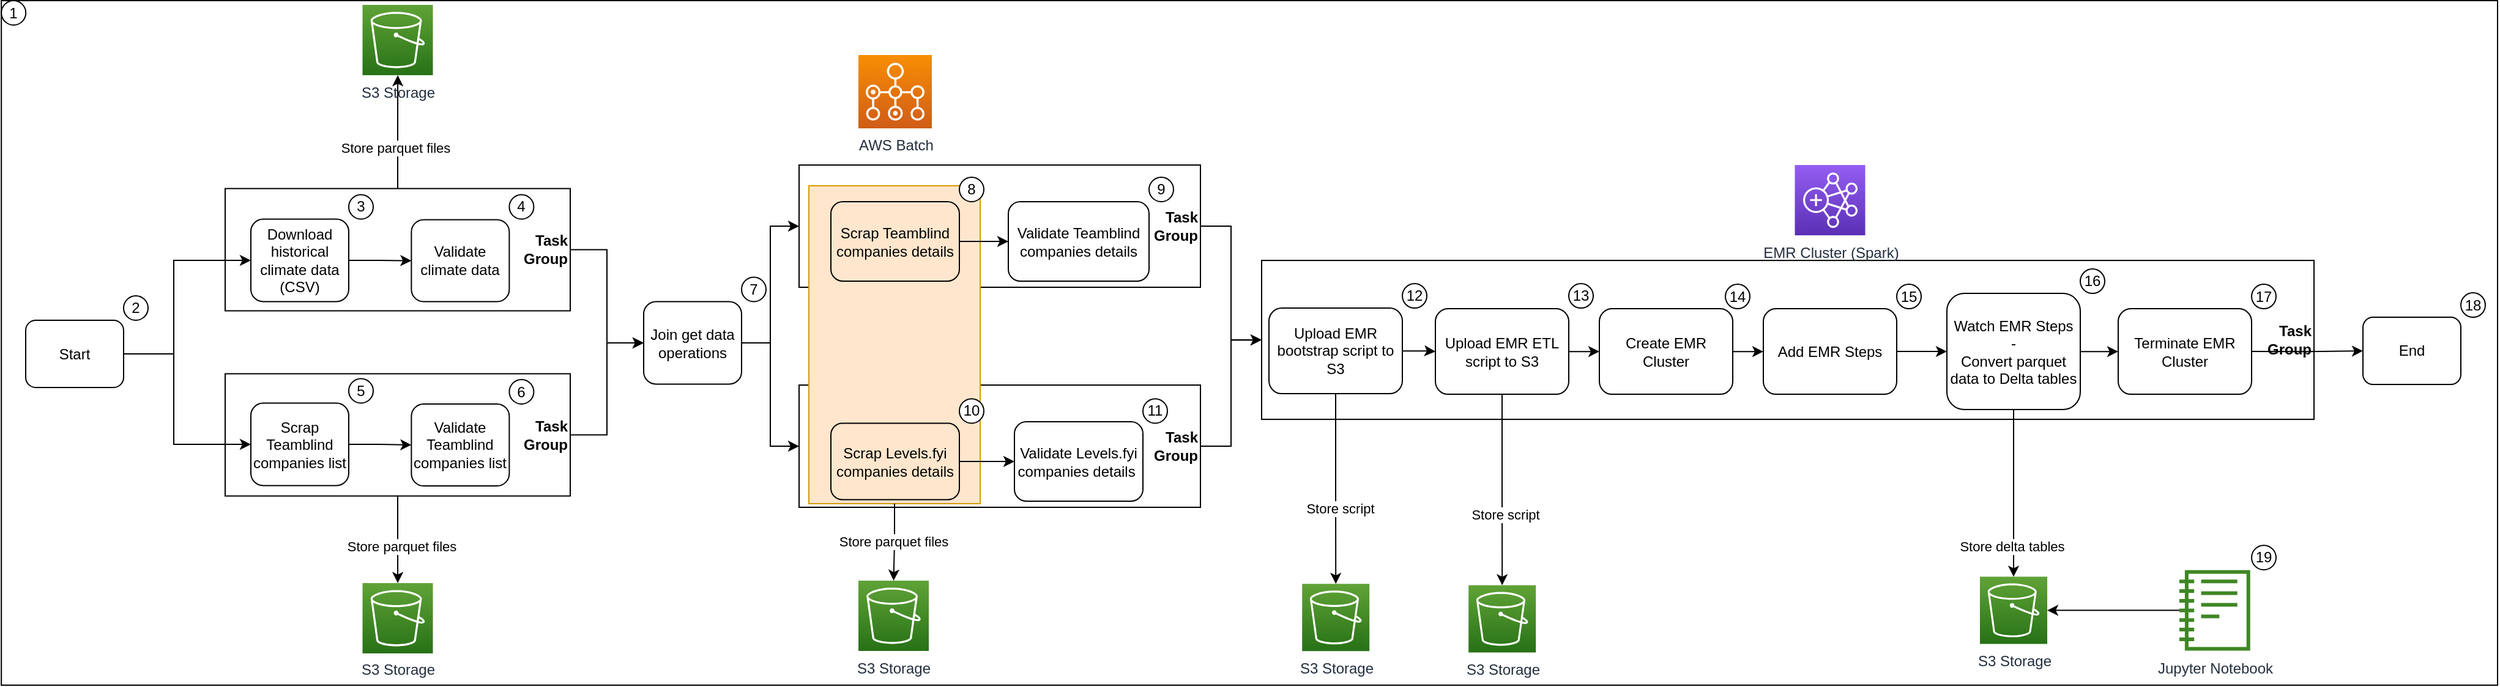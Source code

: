 <mxfile version="20.0.4" type="google"><diagram id="6r-eKo-qGNQdSEnuUtyJ" name="Page-1"><mxGraphModel grid="1" page="1" gridSize="10" guides="1" tooltips="1" connect="1" arrows="1" fold="1" pageScale="1" pageWidth="850" pageHeight="1100" math="0" shadow="0"><root><mxCell id="0"/><mxCell id="1" parent="0"/><UserObject label="" link="https://www.startdataengineering.com/post/how-to-submit-spark-jobs-to-emr-cluster-from-airflow/" id="pbfL8fJwfQkBGK8nizVH-3"><mxCell style="rounded=0;whiteSpace=wrap;html=1;fillColor=none;" vertex="1" parent="1"><mxGeometry x="-179.9" y="155.5" width="2039.9" height="560" as="geometry"/></mxCell></UserObject><mxCell id="BJCAqKQr4JRgf9b6NJqZ-26" value="&lt;b&gt;Task&lt;br&gt;Group&lt;br&gt;&lt;/b&gt;" style="rounded=0;whiteSpace=wrap;html=1;align=right;" vertex="1" parent="1"><mxGeometry x="3" y="309.25" width="282" height="100" as="geometry"/></mxCell><mxCell id="BJCAqKQr4JRgf9b6NJqZ-34" style="edgeStyle=orthogonalEdgeStyle;rounded=0;orthogonalLoop=1;jettySize=auto;html=1;entryX=0;entryY=0.5;entryDx=0;entryDy=0;" edge="1" parent="1" source="BJCAqKQr4JRgf9b6NJqZ-27" target="BJCAqKQr4JRgf9b6NJqZ-32"><mxGeometry relative="1" as="geometry"/></mxCell><mxCell id="BJCAqKQr4JRgf9b6NJqZ-38" style="edgeStyle=orthogonalEdgeStyle;rounded=0;orthogonalLoop=1;jettySize=auto;html=1;labelBackgroundColor=#FFFFFF;" edge="1" parent="1" source="BJCAqKQr4JRgf9b6NJqZ-27" target="pbfL8fJwfQkBGK8nizVH-64"><mxGeometry relative="1" as="geometry"/></mxCell><mxCell id="BJCAqKQr4JRgf9b6NJqZ-39" value="Store parquet files" style="edgeLabel;html=1;align=center;verticalAlign=middle;resizable=0;points=[];" connectable="0" vertex="1" parent="BJCAqKQr4JRgf9b6NJqZ-38"><mxGeometry x="0.154" y="3" relative="1" as="geometry"><mxPoint as="offset"/></mxGeometry></mxCell><mxCell id="BJCAqKQr4JRgf9b6NJqZ-65" style="edgeStyle=orthogonalEdgeStyle;rounded=0;orthogonalLoop=1;jettySize=auto;html=1;entryX=0;entryY=0.5;entryDx=0;entryDy=0;labelBackgroundColor=#FFFFFF;" edge="1" parent="1" source="pbfL8fJwfQkBGK8nizVH-63" target="pbfL8fJwfQkBGK8nizVH-51"><mxGeometry relative="1" as="geometry"/></mxCell><mxCell id="pbfL8fJwfQkBGK8nizVH-63" value="&lt;b&gt;Task&lt;br&gt;Group&lt;br&gt;&lt;/b&gt;" style="rounded=0;whiteSpace=wrap;html=1;align=right;" vertex="1" parent="1"><mxGeometry x="472" y="470" width="328" height="100" as="geometry"/></mxCell><mxCell id="BJCAqKQr4JRgf9b6NJqZ-66" style="edgeStyle=orthogonalEdgeStyle;rounded=0;orthogonalLoop=1;jettySize=auto;html=1;entryX=0;entryY=0.5;entryDx=0;entryDy=0;labelBackgroundColor=#FFFFFF;" edge="1" parent="1" source="pbfL8fJwfQkBGK8nizVH-62" target="pbfL8fJwfQkBGK8nizVH-51"><mxGeometry relative="1" as="geometry"/></mxCell><mxCell id="pbfL8fJwfQkBGK8nizVH-62" value="&lt;b&gt;Task&lt;br&gt;Group&lt;br&gt;&lt;/b&gt;" style="rounded=0;whiteSpace=wrap;html=1;align=right;" vertex="1" parent="1"><mxGeometry x="472" y="290" width="328" height="100" as="geometry"/></mxCell><mxCell id="pbfL8fJwfQkBGK8nizVH-51" value="&lt;blockquote style=&quot;margin: 0 0 0 40px; border: none; padding: 0px;&quot;&gt;&lt;b&gt;Task&lt;br&gt;Group&lt;/b&gt;&lt;/blockquote&gt;" style="rounded=0;whiteSpace=wrap;html=1;align=right;" vertex="1" parent="1"><mxGeometry x="850" y="368.06" width="860" height="130" as="geometry"/></mxCell><mxCell id="BJCAqKQr4JRgf9b6NJqZ-27" value="&lt;b&gt;Task&lt;br&gt;Group&lt;br&gt;&lt;/b&gt;" style="rounded=0;whiteSpace=wrap;html=1;align=right;" vertex="1" parent="1"><mxGeometry x="3" y="460.75" width="282" height="100" as="geometry"/></mxCell><mxCell id="pbfL8fJwfQkBGK8nizVH-38" value="" style="rounded=0;whiteSpace=wrap;html=1;fillColor=#ffe6cc;strokeColor=#d79b00;" vertex="1" parent="1"><mxGeometry x="480" y="307" width="140" height="260" as="geometry"/></mxCell><mxCell id="BJCAqKQr4JRgf9b6NJqZ-44" style="edgeStyle=orthogonalEdgeStyle;rounded=0;orthogonalLoop=1;jettySize=auto;html=1;entryX=0;entryY=0.5;entryDx=0;entryDy=0;labelBackgroundColor=#FFFFFF;exitX=1;exitY=0.5;exitDx=0;exitDy=0;" edge="1" parent="1" source="pbfL8fJwfQkBGK8nizVH-4" target="pbfL8fJwfQkBGK8nizVH-5"><mxGeometry relative="1" as="geometry"><mxPoint x="-77" y="457.3" as="sourcePoint"/><mxPoint x="27" y="518.5" as="targetPoint"/><Array as="points"><mxPoint x="-39" y="445"/><mxPoint x="-39" y="519"/></Array></mxGeometry></mxCell><mxCell id="BJCAqKQr4JRgf9b6NJqZ-46" style="edgeStyle=orthogonalEdgeStyle;rounded=0;orthogonalLoop=1;jettySize=auto;html=1;entryX=0;entryY=0.5;entryDx=0;entryDy=0;labelBackgroundColor=#FFFFFF;" edge="1" parent="1" target="BJCAqKQr4JRgf9b6NJqZ-20"><mxGeometry relative="1" as="geometry"><mxPoint x="-79" y="444.5" as="sourcePoint"/><mxPoint x="25" y="368" as="targetPoint"/><Array as="points"><mxPoint x="-39" y="445"/><mxPoint x="-39" y="368"/></Array></mxGeometry></mxCell><mxCell id="pbfL8fJwfQkBGK8nizVH-4" value="Start" style="rounded=1;whiteSpace=wrap;html=1;fillColor=none;" vertex="1" parent="1"><mxGeometry x="-160" y="417" width="80" height="55" as="geometry"/></mxCell><mxCell id="pbfL8fJwfQkBGK8nizVH-22" style="edgeStyle=orthogonalEdgeStyle;rounded=0;orthogonalLoop=1;jettySize=auto;html=1;entryX=0;entryY=0.5;entryDx=0;entryDy=0;" edge="1" parent="1" source="pbfL8fJwfQkBGK8nizVH-5" target="pbfL8fJwfQkBGK8nizVH-21"><mxGeometry relative="1" as="geometry"/></mxCell><mxCell id="pbfL8fJwfQkBGK8nizVH-19" style="edgeStyle=orthogonalEdgeStyle;rounded=0;orthogonalLoop=1;jettySize=auto;html=1;" edge="1" parent="1" source="pbfL8fJwfQkBGK8nizVH-6" target="pbfL8fJwfQkBGK8nizVH-17"><mxGeometry relative="1" as="geometry"/></mxCell><mxCell id="pbfL8fJwfQkBGK8nizVH-6" value="Scrap Teamblind companies details" style="rounded=1;whiteSpace=wrap;html=1;fillColor=none;" vertex="1" parent="1"><mxGeometry x="498" y="320" width="105" height="65" as="geometry"/></mxCell><mxCell id="pbfL8fJwfQkBGK8nizVH-20" style="edgeStyle=orthogonalEdgeStyle;rounded=0;orthogonalLoop=1;jettySize=auto;html=1;" edge="1" parent="1" source="pbfL8fJwfQkBGK8nizVH-7" target="pbfL8fJwfQkBGK8nizVH-18"><mxGeometry relative="1" as="geometry"/></mxCell><mxCell id="pbfL8fJwfQkBGK8nizVH-7" value="Scrap Levels.fyi companies&amp;nbsp;details" style="rounded=1;whiteSpace=wrap;html=1;fillColor=none;" vertex="1" parent="1"><mxGeometry x="498" y="501.25" width="105" height="62.5" as="geometry"/></mxCell><mxCell id="pbfL8fJwfQkBGK8nizVH-17" value="Validate Teamblind companies&amp;nbsp;details" style="rounded=1;whiteSpace=wrap;html=1;fillColor=none;" vertex="1" parent="1"><mxGeometry x="643" y="320" width="115" height="65" as="geometry"/></mxCell><mxCell id="pbfL8fJwfQkBGK8nizVH-18" value="Validate Levels.fyi&lt;br&gt;companies&amp;nbsp;details&amp;nbsp;" style="rounded=1;whiteSpace=wrap;html=1;fillColor=none;" vertex="1" parent="1"><mxGeometry x="648" y="500" width="105" height="65" as="geometry"/></mxCell><mxCell id="pbfL8fJwfQkBGK8nizVH-21" value="Validate Teamblind companies list" style="rounded=1;whiteSpace=wrap;html=1;fillColor=none;" vertex="1" parent="1"><mxGeometry x="155.19" y="485.5" width="80" height="67" as="geometry"/></mxCell><mxCell id="pbfL8fJwfQkBGK8nizVH-31" style="edgeStyle=orthogonalEdgeStyle;rounded=0;orthogonalLoop=1;jettySize=auto;html=1;exitX=1;exitY=0.5;exitDx=0;exitDy=0;" edge="1" parent="1" source="pbfL8fJwfQkBGK8nizVH-47" target="pbfL8fJwfQkBGK8nizVH-30"><mxGeometry relative="1" as="geometry"><mxPoint x="1575" y="444.5" as="sourcePoint"/></mxGeometry></mxCell><mxCell id="pbfL8fJwfQkBGK8nizVH-30" value="End" style="rounded=1;whiteSpace=wrap;html=1;fillColor=none;" vertex="1" parent="1"><mxGeometry x="1750" y="414.56" width="80" height="55" as="geometry"/></mxCell><mxCell id="pbfL8fJwfQkBGK8nizVH-32" value="AWS Batch" style="sketch=0;points=[[0,0,0],[0.25,0,0],[0.5,0,0],[0.75,0,0],[1,0,0],[0,1,0],[0.25,1,0],[0.5,1,0],[0.75,1,0],[1,1,0],[0,0.25,0],[0,0.5,0],[0,0.75,0],[1,0.25,0],[1,0.5,0],[1,0.75,0]];outlineConnect=0;fontColor=#232F3E;gradientColor=#F78E04;gradientDirection=north;fillColor=#D05C17;strokeColor=#ffffff;dashed=0;verticalLabelPosition=bottom;verticalAlign=top;align=center;html=1;fontSize=12;fontStyle=0;aspect=fixed;shape=mxgraph.aws4.resourceIcon;resIcon=mxgraph.aws4.batch;" vertex="1" parent="1"><mxGeometry x="520.5" y="200" width="60" height="60" as="geometry"/></mxCell><mxCell id="pbfL8fJwfQkBGK8nizVH-54" value="Store parquet files" style="edgeStyle=orthogonalEdgeStyle;rounded=0;orthogonalLoop=1;jettySize=auto;html=1;entryX=0.5;entryY=0;entryDx=0;entryDy=0;entryPerimeter=0;" edge="1" parent="1" source="pbfL8fJwfQkBGK8nizVH-38" target="pbfL8fJwfQkBGK8nizVH-53"><mxGeometry relative="1" as="geometry"/></mxCell><mxCell id="pbfL8fJwfQkBGK8nizVH-45" style="edgeStyle=orthogonalEdgeStyle;rounded=0;orthogonalLoop=1;jettySize=auto;html=1;" edge="1" parent="1" source="pbfL8fJwfQkBGK8nizVH-40" target="pbfL8fJwfQkBGK8nizVH-44"><mxGeometry relative="1" as="geometry"/></mxCell><mxCell id="pbfL8fJwfQkBGK8nizVH-40" value="Create EMR Cluster" style="rounded=1;whiteSpace=wrap;html=1;fillColor=none;" vertex="1" parent="1"><mxGeometry x="1126" y="407.56" width="109" height="70" as="geometry"/></mxCell><mxCell id="pbfL8fJwfQkBGK8nizVH-48" style="edgeStyle=orthogonalEdgeStyle;rounded=0;orthogonalLoop=1;jettySize=auto;html=1;" edge="1" parent="1" source="pbfL8fJwfQkBGK8nizVH-44" target="pbfL8fJwfQkBGK8nizVH-46"><mxGeometry relative="1" as="geometry"/></mxCell><mxCell id="pbfL8fJwfQkBGK8nizVH-44" value="Add EMR Steps" style="rounded=1;whiteSpace=wrap;html=1;fillColor=none;" vertex="1" parent="1"><mxGeometry x="1260" y="407.56" width="109" height="70" as="geometry"/></mxCell><mxCell id="pbfL8fJwfQkBGK8nizVH-49" style="edgeStyle=orthogonalEdgeStyle;rounded=0;orthogonalLoop=1;jettySize=auto;html=1;" edge="1" parent="1" source="pbfL8fJwfQkBGK8nizVH-46" target="pbfL8fJwfQkBGK8nizVH-47"><mxGeometry relative="1" as="geometry"/></mxCell><mxCell id="pbfL8fJwfQkBGK8nizVH-68" style="edgeStyle=orthogonalEdgeStyle;rounded=0;orthogonalLoop=1;jettySize=auto;html=1;" edge="1" parent="1" source="pbfL8fJwfQkBGK8nizVH-46" target="pbfL8fJwfQkBGK8nizVH-55"><mxGeometry relative="1" as="geometry"/></mxCell><mxCell id="pbfL8fJwfQkBGK8nizVH-70" value="Store delta tables" style="edgeLabel;html=1;align=center;verticalAlign=middle;resizable=0;points=[];" connectable="0" vertex="1" parent="pbfL8fJwfQkBGK8nizVH-68"><mxGeometry x="0.63" y="-2" relative="1" as="geometry"><mxPoint as="offset"/></mxGeometry></mxCell><mxCell id="pbfL8fJwfQkBGK8nizVH-46" value="Watch EMR Steps&lt;br&gt;-&lt;br&gt;Convert parquet data to Delta tables" style="rounded=1;whiteSpace=wrap;html=1;fillColor=none;" vertex="1" parent="1"><mxGeometry x="1410" y="395.06" width="109" height="95" as="geometry"/></mxCell><mxCell id="pbfL8fJwfQkBGK8nizVH-47" value="Terminate EMR Cluster" style="rounded=1;whiteSpace=wrap;html=1;fillColor=none;" vertex="1" parent="1"><mxGeometry x="1550" y="407.56" width="109" height="70" as="geometry"/></mxCell><mxCell id="pbfL8fJwfQkBGK8nizVH-52" value="EMR Cluster (Spark)" style="sketch=0;points=[[0,0,0],[0.25,0,0],[0.5,0,0],[0.75,0,0],[1,0,0],[0,1,0],[0.25,1,0],[0.5,1,0],[0.75,1,0],[1,1,0],[0,0.25,0],[0,0.5,0],[0,0.75,0],[1,0.25,0],[1,0.5,0],[1,0.75,0]];outlineConnect=0;fontColor=#232F3E;gradientColor=#945DF2;gradientDirection=north;fillColor=#5A30B5;strokeColor=#ffffff;dashed=0;verticalLabelPosition=bottom;verticalAlign=top;align=center;html=1;fontSize=12;fontStyle=0;aspect=fixed;shape=mxgraph.aws4.resourceIcon;resIcon=mxgraph.aws4.emr;" vertex="1" parent="1"><mxGeometry x="1285.75" y="290" width="57.5" height="57.5" as="geometry"/></mxCell><mxCell id="pbfL8fJwfQkBGK8nizVH-53" value="S3 Storage" style="sketch=0;points=[[0,0,0],[0.25,0,0],[0.5,0,0],[0.75,0,0],[1,0,0],[0,1,0],[0.25,1,0],[0.5,1,0],[0.75,1,0],[1,1,0],[0,0.25,0],[0,0.5,0],[0,0.75,0],[1,0.25,0],[1,0.5,0],[1,0.75,0]];outlineConnect=0;fontColor=#232F3E;gradientColor=#60A337;gradientDirection=north;fillColor=#277116;strokeColor=#ffffff;dashed=0;verticalLabelPosition=bottom;verticalAlign=top;align=center;html=1;fontSize=12;fontStyle=0;aspect=fixed;shape=mxgraph.aws4.resourceIcon;resIcon=mxgraph.aws4.s3;" vertex="1" parent="1"><mxGeometry x="520.5" y="630" width="57.5" height="57.5" as="geometry"/></mxCell><mxCell id="pbfL8fJwfQkBGK8nizVH-55" value="S3 Storage" style="sketch=0;points=[[0,0,0],[0.25,0,0],[0.5,0,0],[0.75,0,0],[1,0,0],[0,1,0],[0.25,1,0],[0.5,1,0],[0.75,1,0],[1,1,0],[0,0.25,0],[0,0.5,0],[0,0.75,0],[1,0.25,0],[1,0.5,0],[1,0.75,0]];outlineConnect=0;fontColor=#232F3E;gradientColor=#60A337;gradientDirection=north;fillColor=#277116;strokeColor=#ffffff;dashed=0;verticalLabelPosition=bottom;verticalAlign=top;align=center;html=1;fontSize=12;fontStyle=0;aspect=fixed;shape=mxgraph.aws4.resourceIcon;resIcon=mxgraph.aws4.s3;" vertex="1" parent="1"><mxGeometry x="1437" y="626.81" width="55" height="55" as="geometry"/></mxCell><mxCell id="pbfL8fJwfQkBGK8nizVH-69" style="edgeStyle=orthogonalEdgeStyle;rounded=0;orthogonalLoop=1;jettySize=auto;html=1;entryX=1;entryY=0.5;entryDx=0;entryDy=0;entryPerimeter=0;" edge="1" parent="1" source="pbfL8fJwfQkBGK8nizVH-59" target="pbfL8fJwfQkBGK8nizVH-55"><mxGeometry relative="1" as="geometry"/></mxCell><mxCell id="pbfL8fJwfQkBGK8nizVH-59" value="Jupyter Notebook" style="sketch=0;outlineConnect=0;fontColor=#232F3E;gradientColor=none;fillColor=#3F8624;strokeColor=none;dashed=0;verticalLabelPosition=bottom;verticalAlign=top;align=center;html=1;fontSize=12;fontStyle=0;aspect=fixed;pointerEvents=1;shape=mxgraph.aws4.notebook;" vertex="1" parent="1"><mxGeometry x="1600" y="621.13" width="57.86" height="66.37" as="geometry"/></mxCell><mxCell id="pbfL8fJwfQkBGK8nizVH-64" value="S3 Storage" style="sketch=0;points=[[0,0,0],[0.25,0,0],[0.5,0,0],[0.75,0,0],[1,0,0],[0,1,0],[0.25,1,0],[0.5,1,0],[0.75,1,0],[1,1,0],[0,0.25,0],[0,0.5,0],[0,0.75,0],[1,0.25,0],[1,0.5,0],[1,0.75,0]];outlineConnect=0;fontColor=#232F3E;gradientColor=#60A337;gradientDirection=north;fillColor=#277116;strokeColor=#ffffff;dashed=0;verticalLabelPosition=bottom;verticalAlign=top;align=center;html=1;fontSize=12;fontStyle=0;aspect=fixed;shape=mxgraph.aws4.resourceIcon;resIcon=mxgraph.aws4.s3;" vertex="1" parent="1"><mxGeometry x="115.25" y="631.94" width="57.5" height="57.5" as="geometry"/></mxCell><mxCell id="BJCAqKQr4JRgf9b6NJqZ-1" value="" style="shape=image;verticalLabelPosition=bottom;labelBackgroundColor=default;verticalAlign=top;aspect=fixed;imageAspect=0;image=https://airflow.apache.org/images/feature-image.png;" vertex="1" parent="1"><mxGeometry x="-159.9" y="175.5" width="141.81" height="60" as="geometry"/></mxCell><mxCell id="BJCAqKQr4JRgf9b6NJqZ-2" value="1" style="ellipse;whiteSpace=wrap;html=1;aspect=fixed;" vertex="1" parent="1"><mxGeometry x="-179.9" y="155.5" width="20" height="20" as="geometry"/></mxCell><mxCell id="BJCAqKQr4JRgf9b6NJqZ-8" value="8" style="ellipse;whiteSpace=wrap;html=1;aspect=fixed;" vertex="1" parent="1"><mxGeometry x="603" y="300" width="20" height="20" as="geometry"/></mxCell><mxCell id="BJCAqKQr4JRgf9b6NJqZ-10" value="9" style="ellipse;whiteSpace=wrap;html=1;aspect=fixed;" vertex="1" parent="1"><mxGeometry x="758" y="300" width="20" height="20" as="geometry"/></mxCell><mxCell id="BJCAqKQr4JRgf9b6NJqZ-11" value="11" style="ellipse;whiteSpace=wrap;html=1;aspect=fixed;" vertex="1" parent="1"><mxGeometry x="753" y="481.25" width="20" height="20" as="geometry"/></mxCell><mxCell id="BJCAqKQr4JRgf9b6NJqZ-12" value="14" style="ellipse;whiteSpace=wrap;html=1;aspect=fixed;" vertex="1" parent="1"><mxGeometry x="1229" y="387.56" width="20" height="20" as="geometry"/></mxCell><mxCell id="BJCAqKQr4JRgf9b6NJqZ-13" value="15" style="ellipse;whiteSpace=wrap;html=1;aspect=fixed;" vertex="1" parent="1"><mxGeometry x="1369" y="387.56" width="20" height="20" as="geometry"/></mxCell><mxCell id="BJCAqKQr4JRgf9b6NJqZ-14" value="16" style="ellipse;whiteSpace=wrap;html=1;aspect=fixed;" vertex="1" parent="1"><mxGeometry x="1519" y="375.06" width="20" height="20" as="geometry"/></mxCell><mxCell id="BJCAqKQr4JRgf9b6NJqZ-15" value="17" style="ellipse;whiteSpace=wrap;html=1;aspect=fixed;" vertex="1" parent="1"><mxGeometry x="1659" y="387.56" width="20" height="20" as="geometry"/></mxCell><mxCell id="BJCAqKQr4JRgf9b6NJqZ-17" value="19" style="ellipse;whiteSpace=wrap;html=1;aspect=fixed;" vertex="1" parent="1"><mxGeometry x="1659" y="601.13" width="20" height="20" as="geometry"/></mxCell><mxCell id="BJCAqKQr4JRgf9b6NJqZ-18" value="18" style="ellipse;whiteSpace=wrap;html=1;aspect=fixed;" vertex="1" parent="1"><mxGeometry x="1830" y="394.56" width="20" height="20" as="geometry"/></mxCell><mxCell id="BJCAqKQr4JRgf9b6NJqZ-33" style="edgeStyle=orthogonalEdgeStyle;rounded=0;orthogonalLoop=1;jettySize=auto;html=1;entryX=0;entryY=0.5;entryDx=0;entryDy=0;" edge="1" parent="1" source="BJCAqKQr4JRgf9b6NJqZ-26" target="BJCAqKQr4JRgf9b6NJqZ-32"><mxGeometry relative="1" as="geometry"/></mxCell><mxCell id="BJCAqKQr4JRgf9b6NJqZ-42" style="edgeStyle=orthogonalEdgeStyle;rounded=0;orthogonalLoop=1;jettySize=auto;html=1;labelBackgroundColor=#FFFFFF;" edge="1" parent="1" source="BJCAqKQr4JRgf9b6NJqZ-26" target="BJCAqKQr4JRgf9b6NJqZ-41"><mxGeometry relative="1" as="geometry"/></mxCell><mxCell id="BJCAqKQr4JRgf9b6NJqZ-43" value="Store parquet files" style="edgeLabel;html=1;align=center;verticalAlign=middle;resizable=0;points=[];" connectable="0" vertex="1" parent="BJCAqKQr4JRgf9b6NJqZ-42"><mxGeometry x="-0.272" y="2" relative="1" as="geometry"><mxPoint as="offset"/></mxGeometry></mxCell><mxCell id="BJCAqKQr4JRgf9b6NJqZ-69" style="edgeStyle=orthogonalEdgeStyle;rounded=0;orthogonalLoop=1;jettySize=auto;html=1;entryX=0;entryY=0.5;entryDx=0;entryDy=0;labelBackgroundColor=#FFFFFF;" edge="1" parent="1" source="BJCAqKQr4JRgf9b6NJqZ-20" target="BJCAqKQr4JRgf9b6NJqZ-21"><mxGeometry relative="1" as="geometry"/></mxCell><mxCell id="BJCAqKQr4JRgf9b6NJqZ-20" value="Download historical climate data (CSV)" style="rounded=1;whiteSpace=wrap;html=1;fillColor=none;" vertex="1" parent="1"><mxGeometry x="24" y="334.25" width="80" height="67.5" as="geometry"/></mxCell><mxCell id="BJCAqKQr4JRgf9b6NJqZ-21" value="Validate climate data" style="rounded=1;whiteSpace=wrap;html=1;fillColor=none;" vertex="1" parent="1"><mxGeometry x="155.19" y="334.75" width="80" height="67" as="geometry"/></mxCell><mxCell id="BJCAqKQr4JRgf9b6NJqZ-22" value="3" style="ellipse;whiteSpace=wrap;html=1;aspect=fixed;" vertex="1" parent="1"><mxGeometry x="104" y="314.25" width="20" height="20" as="geometry"/></mxCell><mxCell id="BJCAqKQr4JRgf9b6NJqZ-23" value="4" style="ellipse;whiteSpace=wrap;html=1;aspect=fixed;" vertex="1" parent="1"><mxGeometry x="235.19" y="314.25" width="20" height="20" as="geometry"/></mxCell><mxCell id="pbfL8fJwfQkBGK8nizVH-5" value="Scrap Teamblind&lt;br&gt;companies list" style="rounded=1;whiteSpace=wrap;html=1;fillColor=none;" vertex="1" parent="1"><mxGeometry x="24" y="484.75" width="80" height="67.5" as="geometry"/></mxCell><mxCell id="BJCAqKQr4JRgf9b6NJqZ-28" value="5" style="ellipse;whiteSpace=wrap;html=1;aspect=fixed;" vertex="1" parent="1"><mxGeometry x="104" y="464.75" width="20" height="20" as="geometry"/></mxCell><mxCell id="BJCAqKQr4JRgf9b6NJqZ-29" value="6" style="ellipse;whiteSpace=wrap;html=1;aspect=fixed;" vertex="1" parent="1"><mxGeometry x="235.19" y="465.5" width="20" height="20" as="geometry"/></mxCell><mxCell id="BJCAqKQr4JRgf9b6NJqZ-67" style="edgeStyle=orthogonalEdgeStyle;rounded=0;orthogonalLoop=1;jettySize=auto;html=1;entryX=0;entryY=0.5;entryDx=0;entryDy=0;labelBackgroundColor=#FFFFFF;" edge="1" parent="1" source="BJCAqKQr4JRgf9b6NJqZ-32" target="pbfL8fJwfQkBGK8nizVH-62"><mxGeometry relative="1" as="geometry"/></mxCell><mxCell id="BJCAqKQr4JRgf9b6NJqZ-68" style="edgeStyle=orthogonalEdgeStyle;rounded=0;orthogonalLoop=1;jettySize=auto;html=1;entryX=0;entryY=0.5;entryDx=0;entryDy=0;labelBackgroundColor=#FFFFFF;" edge="1" parent="1" source="BJCAqKQr4JRgf9b6NJqZ-32" target="pbfL8fJwfQkBGK8nizVH-63"><mxGeometry relative="1" as="geometry"/></mxCell><mxCell id="BJCAqKQr4JRgf9b6NJqZ-32" value="Join get data operations" style="rounded=1;whiteSpace=wrap;html=1;fillColor=none;" vertex="1" parent="1"><mxGeometry x="345" y="401.75" width="80" height="67.5" as="geometry"/></mxCell><mxCell id="BJCAqKQr4JRgf9b6NJqZ-41" value="S3 Storage" style="sketch=0;points=[[0,0,0],[0.25,0,0],[0.5,0,0],[0.75,0,0],[1,0,0],[0,1,0],[0.25,1,0],[0.5,1,0],[0.75,1,0],[1,1,0],[0,0.25,0],[0,0.5,0],[0,0.75,0],[1,0.25,0],[1,0.5,0],[1,0.75,0]];outlineConnect=0;fontColor=#232F3E;gradientColor=#60A337;gradientDirection=north;fillColor=#277116;strokeColor=#ffffff;dashed=0;verticalLabelPosition=bottom;verticalAlign=top;align=center;html=1;fontSize=12;fontStyle=0;aspect=fixed;shape=mxgraph.aws4.resourceIcon;resIcon=mxgraph.aws4.s3;" vertex="1" parent="1"><mxGeometry x="115.25" y="159" width="57.5" height="57.5" as="geometry"/></mxCell><mxCell id="BJCAqKQr4JRgf9b6NJqZ-47" value="2" style="ellipse;whiteSpace=wrap;html=1;aspect=fixed;" vertex="1" parent="1"><mxGeometry x="-80" y="397" width="20" height="20" as="geometry"/></mxCell><mxCell id="BJCAqKQr4JRgf9b6NJqZ-48" value="7" style="ellipse;whiteSpace=wrap;html=1;aspect=fixed;" vertex="1" parent="1"><mxGeometry x="425" y="381.75" width="20" height="20" as="geometry"/></mxCell><mxCell id="BJCAqKQr4JRgf9b6NJqZ-49" value="10" style="ellipse;whiteSpace=wrap;html=1;aspect=fixed;" vertex="1" parent="1"><mxGeometry x="603" y="481.25" width="20" height="20" as="geometry"/></mxCell><mxCell id="BJCAqKQr4JRgf9b6NJqZ-52" style="edgeStyle=orthogonalEdgeStyle;rounded=0;orthogonalLoop=1;jettySize=auto;html=1;entryX=0;entryY=0.5;entryDx=0;entryDy=0;labelBackgroundColor=#FFFFFF;" edge="1" parent="1" source="BJCAqKQr4JRgf9b6NJqZ-50" target="BJCAqKQr4JRgf9b6NJqZ-51"><mxGeometry relative="1" as="geometry"/></mxCell><mxCell id="BJCAqKQr4JRgf9b6NJqZ-58" style="edgeStyle=orthogonalEdgeStyle;rounded=0;orthogonalLoop=1;jettySize=auto;html=1;labelBackgroundColor=#FFFFFF;" edge="1" parent="1" source="BJCAqKQr4JRgf9b6NJqZ-50" target="BJCAqKQr4JRgf9b6NJqZ-56"><mxGeometry relative="1" as="geometry"/></mxCell><mxCell id="BJCAqKQr4JRgf9b6NJqZ-60" value="Store script" style="edgeLabel;html=1;align=center;verticalAlign=middle;resizable=0;points=[];" connectable="0" vertex="1" parent="BJCAqKQr4JRgf9b6NJqZ-58"><mxGeometry x="0.2" y="3" relative="1" as="geometry"><mxPoint as="offset"/></mxGeometry></mxCell><mxCell id="BJCAqKQr4JRgf9b6NJqZ-50" value="Upload EMR bootstrap script to S3" style="rounded=1;whiteSpace=wrap;html=1;fillColor=none;" vertex="1" parent="1"><mxGeometry x="856" y="407.06" width="109" height="70" as="geometry"/></mxCell><mxCell id="BJCAqKQr4JRgf9b6NJqZ-53" style="edgeStyle=orthogonalEdgeStyle;rounded=0;orthogonalLoop=1;jettySize=auto;html=1;entryX=0;entryY=0.5;entryDx=0;entryDy=0;labelBackgroundColor=#FFFFFF;" edge="1" parent="1" source="BJCAqKQr4JRgf9b6NJqZ-51" target="pbfL8fJwfQkBGK8nizVH-40"><mxGeometry relative="1" as="geometry"/></mxCell><mxCell id="BJCAqKQr4JRgf9b6NJqZ-59" style="edgeStyle=orthogonalEdgeStyle;rounded=0;orthogonalLoop=1;jettySize=auto;html=1;labelBackgroundColor=#FFFFFF;" edge="1" parent="1" source="BJCAqKQr4JRgf9b6NJqZ-51" target="BJCAqKQr4JRgf9b6NJqZ-57"><mxGeometry relative="1" as="geometry"/></mxCell><mxCell id="BJCAqKQr4JRgf9b6NJqZ-61" value="Store script" style="edgeLabel;html=1;align=center;verticalAlign=middle;resizable=0;points=[];" connectable="0" vertex="1" parent="BJCAqKQr4JRgf9b6NJqZ-59"><mxGeometry x="0.257" y="2" relative="1" as="geometry"><mxPoint as="offset"/></mxGeometry></mxCell><mxCell id="BJCAqKQr4JRgf9b6NJqZ-51" value="Upload EMR ETL script to S3" style="rounded=1;whiteSpace=wrap;html=1;fillColor=none;" vertex="1" parent="1"><mxGeometry x="992" y="407.56" width="109" height="70" as="geometry"/></mxCell><mxCell id="BJCAqKQr4JRgf9b6NJqZ-54" value="12" style="ellipse;whiteSpace=wrap;html=1;aspect=fixed;" vertex="1" parent="1"><mxGeometry x="965" y="387.06" width="20" height="20" as="geometry"/></mxCell><mxCell id="BJCAqKQr4JRgf9b6NJqZ-55" value="13" style="ellipse;whiteSpace=wrap;html=1;aspect=fixed;" vertex="1" parent="1"><mxGeometry x="1101" y="387.06" width="20" height="20" as="geometry"/></mxCell><mxCell id="BJCAqKQr4JRgf9b6NJqZ-56" value="S3 Storage" style="sketch=0;points=[[0,0,0],[0.25,0,0],[0.5,0,0],[0.75,0,0],[1,0,0],[0,1,0],[0.25,1,0],[0.5,1,0],[0.75,1,0],[1,1,0],[0,0.25,0],[0,0.5,0],[0,0.75,0],[1,0.25,0],[1,0.5,0],[1,0.75,0]];outlineConnect=0;fontColor=#232F3E;gradientColor=#60A337;gradientDirection=north;fillColor=#277116;strokeColor=#ffffff;dashed=0;verticalLabelPosition=bottom;verticalAlign=top;align=center;html=1;fontSize=12;fontStyle=0;aspect=fixed;shape=mxgraph.aws4.resourceIcon;resIcon=mxgraph.aws4.s3;" vertex="1" parent="1"><mxGeometry x="883.1" y="632.63" width="55" height="55" as="geometry"/></mxCell><mxCell id="BJCAqKQr4JRgf9b6NJqZ-57" value="S3 Storage" style="sketch=0;points=[[0,0,0],[0.25,0,0],[0.5,0,0],[0.75,0,0],[1,0,0],[0,1,0],[0.25,1,0],[0.5,1,0],[0.75,1,0],[1,1,0],[0,0.25,0],[0,0.5,0],[0,0.75,0],[1,0.25,0],[1,0.5,0],[1,0.75,0]];outlineConnect=0;fontColor=#232F3E;gradientColor=#60A337;gradientDirection=north;fillColor=#277116;strokeColor=#ffffff;dashed=0;verticalLabelPosition=bottom;verticalAlign=top;align=center;html=1;fontSize=12;fontStyle=0;aspect=fixed;shape=mxgraph.aws4.resourceIcon;resIcon=mxgraph.aws4.s3;" vertex="1" parent="1"><mxGeometry x="1019.1" y="633.76" width="55" height="55" as="geometry"/></mxCell></root></mxGraphModel></diagram></mxfile>